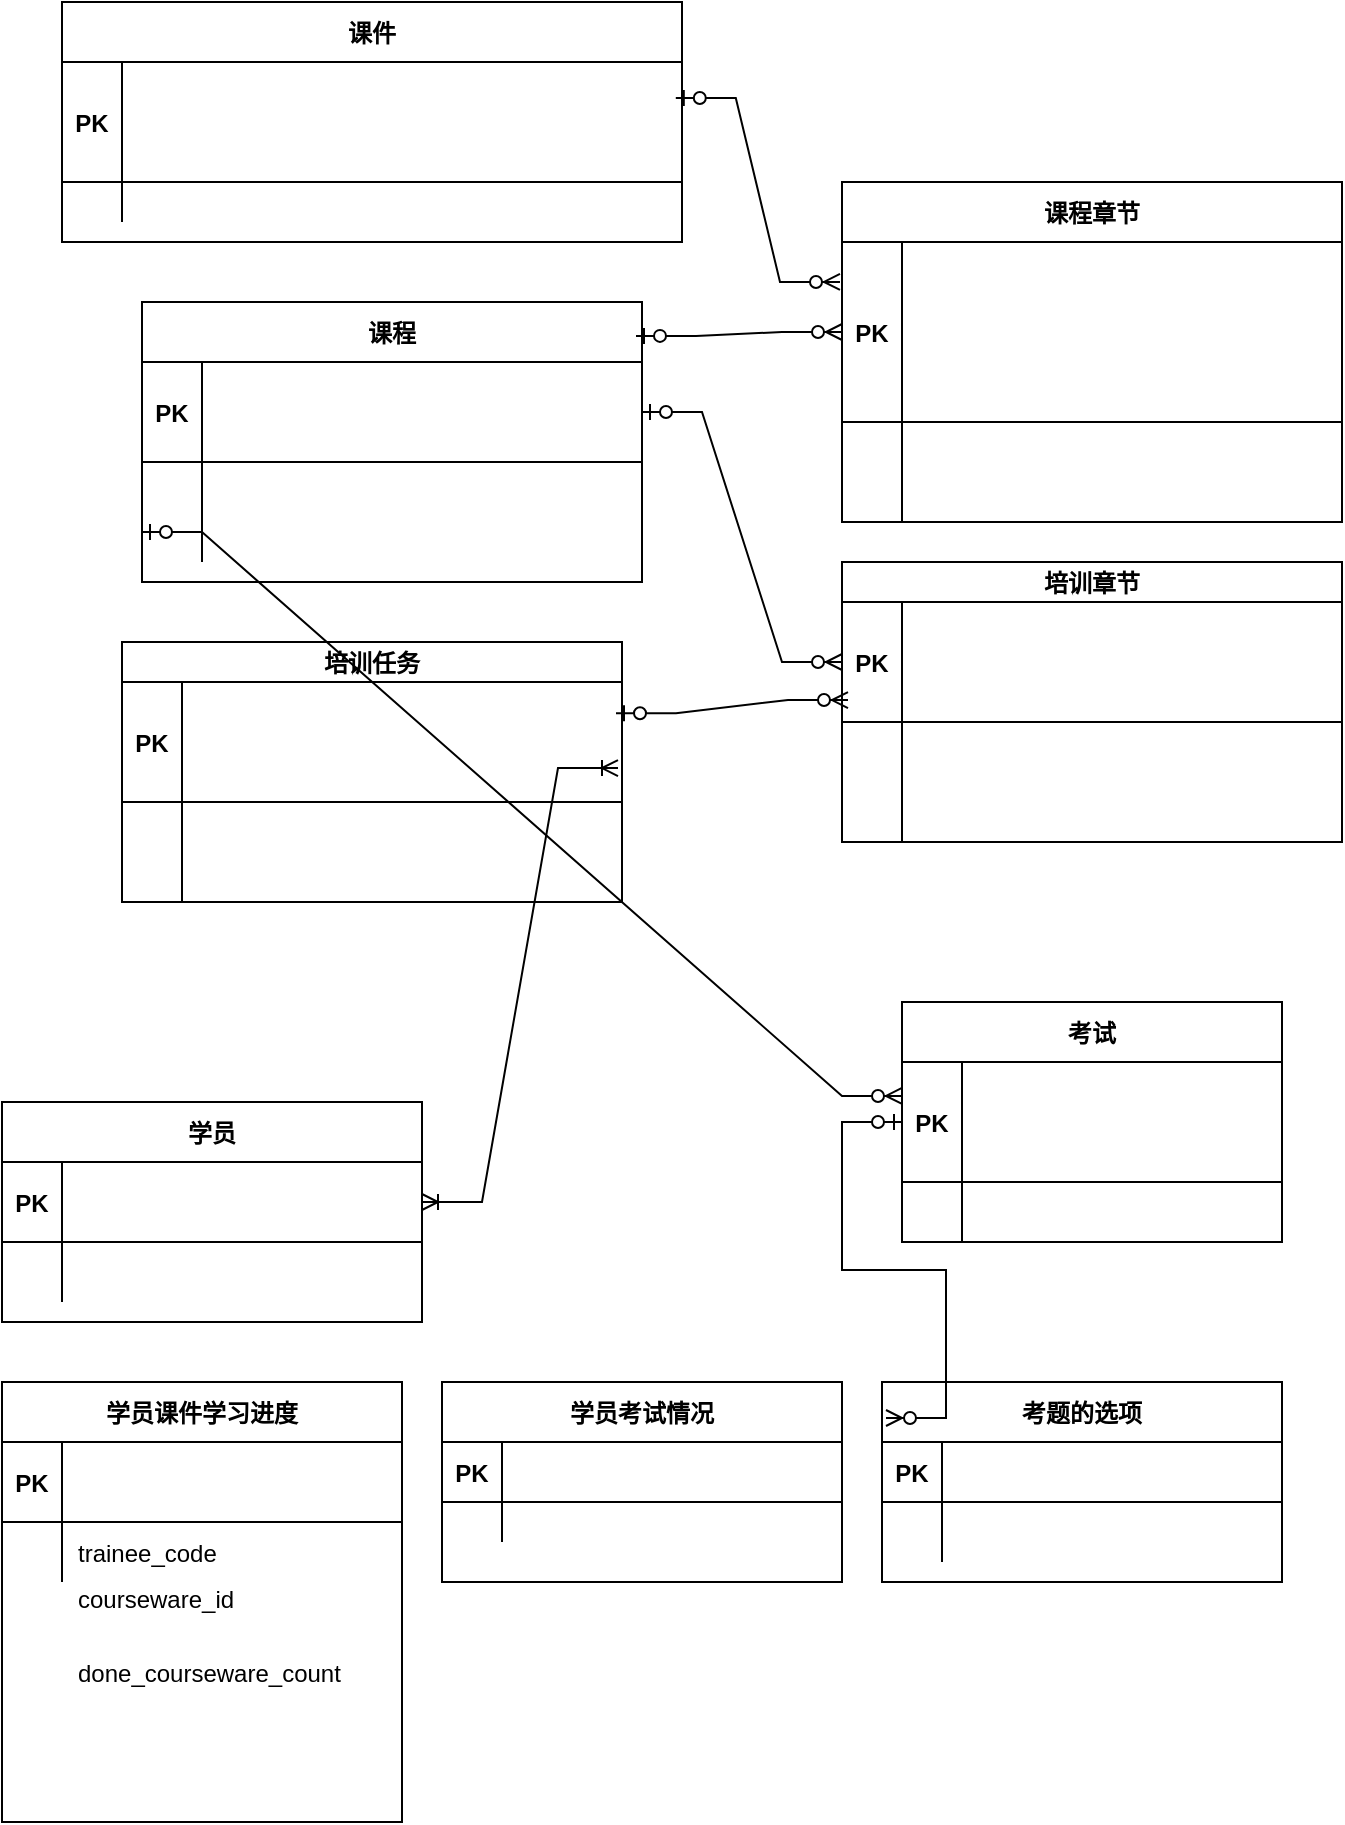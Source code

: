 <mxfile version="20.4.0" type="github">
  <diagram id="R2lEEEUBdFMjLlhIrx00" name="Page-1">
    <mxGraphModel dx="1422" dy="762" grid="1" gridSize="10" guides="1" tooltips="1" connect="1" arrows="1" fold="1" page="1" pageScale="1" pageWidth="850" pageHeight="1100" math="0" shadow="0" extFonts="Permanent Marker^https://fonts.googleapis.com/css?family=Permanent+Marker">
      <root>
        <mxCell id="0" />
        <mxCell id="1" parent="0" />
        <mxCell id="C-vyLk0tnHw3VtMMgP7b-2" value="课程" style="shape=table;startSize=30;container=1;collapsible=1;childLayout=tableLayout;fixedRows=1;rowLines=0;fontStyle=1;align=center;resizeLast=1;" parent="1" vertex="1">
          <mxGeometry x="120" y="170" width="250" height="140" as="geometry" />
        </mxCell>
        <mxCell id="C-vyLk0tnHw3VtMMgP7b-3" value="" style="shape=partialRectangle;collapsible=0;dropTarget=0;pointerEvents=0;fillColor=none;points=[[0,0.5],[1,0.5]];portConstraint=eastwest;top=0;left=0;right=0;bottom=1;" parent="C-vyLk0tnHw3VtMMgP7b-2" vertex="1">
          <mxGeometry y="30" width="250" height="50" as="geometry" />
        </mxCell>
        <mxCell id="C-vyLk0tnHw3VtMMgP7b-4" value="PK" style="shape=partialRectangle;overflow=hidden;connectable=0;fillColor=none;top=0;left=0;bottom=0;right=0;fontStyle=1;" parent="C-vyLk0tnHw3VtMMgP7b-3" vertex="1">
          <mxGeometry width="30" height="50" as="geometry">
            <mxRectangle width="30" height="50" as="alternateBounds" />
          </mxGeometry>
        </mxCell>
        <mxCell id="C-vyLk0tnHw3VtMMgP7b-5" value="" style="shape=partialRectangle;overflow=hidden;connectable=0;fillColor=none;top=0;left=0;bottom=0;right=0;align=left;spacingLeft=6;fontStyle=5;" parent="C-vyLk0tnHw3VtMMgP7b-3" vertex="1">
          <mxGeometry x="30" width="220" height="50" as="geometry">
            <mxRectangle width="220" height="50" as="alternateBounds" />
          </mxGeometry>
        </mxCell>
        <mxCell id="C-vyLk0tnHw3VtMMgP7b-6" value="" style="shape=partialRectangle;collapsible=0;dropTarget=0;pointerEvents=0;fillColor=none;points=[[0,0.5],[1,0.5]];portConstraint=eastwest;top=0;left=0;right=0;bottom=0;" parent="C-vyLk0tnHw3VtMMgP7b-2" vertex="1">
          <mxGeometry y="80" width="250" height="20" as="geometry" />
        </mxCell>
        <mxCell id="C-vyLk0tnHw3VtMMgP7b-7" value="" style="shape=partialRectangle;overflow=hidden;connectable=0;fillColor=none;top=0;left=0;bottom=0;right=0;" parent="C-vyLk0tnHw3VtMMgP7b-6" vertex="1">
          <mxGeometry width="30" height="20" as="geometry">
            <mxRectangle width="30" height="20" as="alternateBounds" />
          </mxGeometry>
        </mxCell>
        <mxCell id="C-vyLk0tnHw3VtMMgP7b-8" value="" style="shape=partialRectangle;overflow=hidden;connectable=0;fillColor=none;top=0;left=0;bottom=0;right=0;align=left;spacingLeft=6;" parent="C-vyLk0tnHw3VtMMgP7b-6" vertex="1">
          <mxGeometry x="30" width="220" height="20" as="geometry">
            <mxRectangle width="220" height="20" as="alternateBounds" />
          </mxGeometry>
        </mxCell>
        <mxCell id="C-vyLk0tnHw3VtMMgP7b-9" value="" style="shape=partialRectangle;collapsible=0;dropTarget=0;pointerEvents=0;fillColor=none;points=[[0,0.5],[1,0.5]];portConstraint=eastwest;top=0;left=0;right=0;bottom=0;" parent="C-vyLk0tnHw3VtMMgP7b-2" vertex="1">
          <mxGeometry y="100" width="250" height="30" as="geometry" />
        </mxCell>
        <mxCell id="C-vyLk0tnHw3VtMMgP7b-10" value="" style="shape=partialRectangle;overflow=hidden;connectable=0;fillColor=none;top=0;left=0;bottom=0;right=0;" parent="C-vyLk0tnHw3VtMMgP7b-9" vertex="1">
          <mxGeometry width="30" height="30" as="geometry">
            <mxRectangle width="30" height="30" as="alternateBounds" />
          </mxGeometry>
        </mxCell>
        <mxCell id="C-vyLk0tnHw3VtMMgP7b-11" value="" style="shape=partialRectangle;overflow=hidden;connectable=0;fillColor=none;top=0;left=0;bottom=0;right=0;align=left;spacingLeft=6;" parent="C-vyLk0tnHw3VtMMgP7b-9" vertex="1">
          <mxGeometry x="30" width="220" height="30" as="geometry">
            <mxRectangle width="220" height="30" as="alternateBounds" />
          </mxGeometry>
        </mxCell>
        <mxCell id="C-vyLk0tnHw3VtMMgP7b-13" value="培训任务" style="shape=table;startSize=20;container=1;collapsible=1;childLayout=tableLayout;fixedRows=1;rowLines=0;fontStyle=1;align=center;resizeLast=1;" parent="1" vertex="1">
          <mxGeometry x="110" y="340" width="250" height="130" as="geometry" />
        </mxCell>
        <mxCell id="C-vyLk0tnHw3VtMMgP7b-14" value="" style="shape=partialRectangle;collapsible=0;dropTarget=0;pointerEvents=0;fillColor=none;points=[[0,0.5],[1,0.5]];portConstraint=eastwest;top=0;left=0;right=0;bottom=1;" parent="C-vyLk0tnHw3VtMMgP7b-13" vertex="1">
          <mxGeometry y="20" width="250" height="60" as="geometry" />
        </mxCell>
        <mxCell id="C-vyLk0tnHw3VtMMgP7b-15" value="PK" style="shape=partialRectangle;overflow=hidden;connectable=0;fillColor=none;top=0;left=0;bottom=0;right=0;fontStyle=1;" parent="C-vyLk0tnHw3VtMMgP7b-14" vertex="1">
          <mxGeometry width="30" height="60" as="geometry">
            <mxRectangle width="30" height="60" as="alternateBounds" />
          </mxGeometry>
        </mxCell>
        <mxCell id="C-vyLk0tnHw3VtMMgP7b-16" value="" style="shape=partialRectangle;overflow=hidden;connectable=0;fillColor=none;top=0;left=0;bottom=0;right=0;align=left;spacingLeft=6;fontStyle=5;" parent="C-vyLk0tnHw3VtMMgP7b-14" vertex="1">
          <mxGeometry x="30" width="220" height="60" as="geometry">
            <mxRectangle width="220" height="60" as="alternateBounds" />
          </mxGeometry>
        </mxCell>
        <mxCell id="C-vyLk0tnHw3VtMMgP7b-17" value="" style="shape=partialRectangle;collapsible=0;dropTarget=0;pointerEvents=0;fillColor=none;points=[[0,0.5],[1,0.5]];portConstraint=eastwest;top=0;left=0;right=0;bottom=0;" parent="C-vyLk0tnHw3VtMMgP7b-13" vertex="1">
          <mxGeometry y="80" width="250" height="20" as="geometry" />
        </mxCell>
        <mxCell id="C-vyLk0tnHw3VtMMgP7b-18" value="" style="shape=partialRectangle;overflow=hidden;connectable=0;fillColor=none;top=0;left=0;bottom=0;right=0;" parent="C-vyLk0tnHw3VtMMgP7b-17" vertex="1">
          <mxGeometry width="30" height="20" as="geometry">
            <mxRectangle width="30" height="20" as="alternateBounds" />
          </mxGeometry>
        </mxCell>
        <mxCell id="C-vyLk0tnHw3VtMMgP7b-19" value="" style="shape=partialRectangle;overflow=hidden;connectable=0;fillColor=none;top=0;left=0;bottom=0;right=0;align=left;spacingLeft=6;" parent="C-vyLk0tnHw3VtMMgP7b-17" vertex="1">
          <mxGeometry x="30" width="220" height="20" as="geometry">
            <mxRectangle width="220" height="20" as="alternateBounds" />
          </mxGeometry>
        </mxCell>
        <mxCell id="C-vyLk0tnHw3VtMMgP7b-20" value="" style="shape=partialRectangle;collapsible=0;dropTarget=0;pointerEvents=0;fillColor=none;points=[[0,0.5],[1,0.5]];portConstraint=eastwest;top=0;left=0;right=0;bottom=0;" parent="C-vyLk0tnHw3VtMMgP7b-13" vertex="1">
          <mxGeometry y="100" width="250" height="30" as="geometry" />
        </mxCell>
        <mxCell id="C-vyLk0tnHw3VtMMgP7b-21" value="" style="shape=partialRectangle;overflow=hidden;connectable=0;fillColor=none;top=0;left=0;bottom=0;right=0;" parent="C-vyLk0tnHw3VtMMgP7b-20" vertex="1">
          <mxGeometry width="30" height="30" as="geometry">
            <mxRectangle width="30" height="30" as="alternateBounds" />
          </mxGeometry>
        </mxCell>
        <mxCell id="C-vyLk0tnHw3VtMMgP7b-22" value="" style="shape=partialRectangle;overflow=hidden;connectable=0;fillColor=none;top=0;left=0;bottom=0;right=0;align=left;spacingLeft=6;" parent="C-vyLk0tnHw3VtMMgP7b-20" vertex="1">
          <mxGeometry x="30" width="220" height="30" as="geometry">
            <mxRectangle width="220" height="30" as="alternateBounds" />
          </mxGeometry>
        </mxCell>
        <mxCell id="C-vyLk0tnHw3VtMMgP7b-23" value="课件" style="shape=table;startSize=30;container=1;collapsible=1;childLayout=tableLayout;fixedRows=1;rowLines=0;fontStyle=1;align=center;resizeLast=1;" parent="1" vertex="1">
          <mxGeometry x="80" y="20" width="310" height="120" as="geometry" />
        </mxCell>
        <mxCell id="C-vyLk0tnHw3VtMMgP7b-24" value="" style="shape=partialRectangle;collapsible=0;dropTarget=0;pointerEvents=0;fillColor=none;points=[[0,0.5],[1,0.5]];portConstraint=eastwest;top=0;left=0;right=0;bottom=1;" parent="C-vyLk0tnHw3VtMMgP7b-23" vertex="1">
          <mxGeometry y="30" width="310" height="60" as="geometry" />
        </mxCell>
        <mxCell id="C-vyLk0tnHw3VtMMgP7b-25" value="PK" style="shape=partialRectangle;overflow=hidden;connectable=0;fillColor=none;top=0;left=0;bottom=0;right=0;fontStyle=1;" parent="C-vyLk0tnHw3VtMMgP7b-24" vertex="1">
          <mxGeometry width="30" height="60" as="geometry">
            <mxRectangle width="30" height="60" as="alternateBounds" />
          </mxGeometry>
        </mxCell>
        <mxCell id="C-vyLk0tnHw3VtMMgP7b-26" value="" style="shape=partialRectangle;overflow=hidden;connectable=0;fillColor=none;top=0;left=0;bottom=0;right=0;align=left;spacingLeft=6;fontStyle=5;" parent="C-vyLk0tnHw3VtMMgP7b-24" vertex="1">
          <mxGeometry x="30" width="280" height="60" as="geometry">
            <mxRectangle width="280" height="60" as="alternateBounds" />
          </mxGeometry>
        </mxCell>
        <mxCell id="C-vyLk0tnHw3VtMMgP7b-27" value="" style="shape=partialRectangle;collapsible=0;dropTarget=0;pointerEvents=0;fillColor=none;points=[[0,0.5],[1,0.5]];portConstraint=eastwest;top=0;left=0;right=0;bottom=0;" parent="C-vyLk0tnHw3VtMMgP7b-23" vertex="1">
          <mxGeometry y="90" width="310" height="20" as="geometry" />
        </mxCell>
        <mxCell id="C-vyLk0tnHw3VtMMgP7b-28" value="" style="shape=partialRectangle;overflow=hidden;connectable=0;fillColor=none;top=0;left=0;bottom=0;right=0;" parent="C-vyLk0tnHw3VtMMgP7b-27" vertex="1">
          <mxGeometry width="30" height="20" as="geometry">
            <mxRectangle width="30" height="20" as="alternateBounds" />
          </mxGeometry>
        </mxCell>
        <mxCell id="C-vyLk0tnHw3VtMMgP7b-29" value="" style="shape=partialRectangle;overflow=hidden;connectable=0;fillColor=none;top=0;left=0;bottom=0;right=0;align=left;spacingLeft=6;" parent="C-vyLk0tnHw3VtMMgP7b-27" vertex="1">
          <mxGeometry x="30" width="280" height="20" as="geometry">
            <mxRectangle width="280" height="20" as="alternateBounds" />
          </mxGeometry>
        </mxCell>
        <mxCell id="Mktw5fWW3j6-jYoLKeii-1" value="考试" style="shape=table;startSize=30;container=1;collapsible=1;childLayout=tableLayout;fixedRows=1;rowLines=0;fontStyle=1;align=center;resizeLast=1;" parent="1" vertex="1">
          <mxGeometry x="500" y="520" width="190" height="120" as="geometry" />
        </mxCell>
        <mxCell id="Mktw5fWW3j6-jYoLKeii-2" value="" style="shape=partialRectangle;collapsible=0;dropTarget=0;pointerEvents=0;fillColor=none;points=[[0,0.5],[1,0.5]];portConstraint=eastwest;top=0;left=0;right=0;bottom=1;" parent="Mktw5fWW3j6-jYoLKeii-1" vertex="1">
          <mxGeometry y="30" width="190" height="60" as="geometry" />
        </mxCell>
        <mxCell id="Mktw5fWW3j6-jYoLKeii-3" value="PK" style="shape=partialRectangle;overflow=hidden;connectable=0;fillColor=none;top=0;left=0;bottom=0;right=0;fontStyle=1;" parent="Mktw5fWW3j6-jYoLKeii-2" vertex="1">
          <mxGeometry width="30" height="60" as="geometry">
            <mxRectangle width="30" height="60" as="alternateBounds" />
          </mxGeometry>
        </mxCell>
        <mxCell id="Mktw5fWW3j6-jYoLKeii-4" value="" style="shape=partialRectangle;overflow=hidden;connectable=0;fillColor=none;top=0;left=0;bottom=0;right=0;align=left;spacingLeft=6;fontStyle=5;" parent="Mktw5fWW3j6-jYoLKeii-2" vertex="1">
          <mxGeometry x="30" width="160" height="60" as="geometry">
            <mxRectangle width="160" height="60" as="alternateBounds" />
          </mxGeometry>
        </mxCell>
        <mxCell id="Mktw5fWW3j6-jYoLKeii-8" value="" style="shape=partialRectangle;collapsible=0;dropTarget=0;pointerEvents=0;fillColor=none;points=[[0,0.5],[1,0.5]];portConstraint=eastwest;top=0;left=0;right=0;bottom=0;" parent="Mktw5fWW3j6-jYoLKeii-1" vertex="1">
          <mxGeometry y="90" width="190" height="30" as="geometry" />
        </mxCell>
        <mxCell id="Mktw5fWW3j6-jYoLKeii-9" value="" style="shape=partialRectangle;overflow=hidden;connectable=0;fillColor=none;top=0;left=0;bottom=0;right=0;" parent="Mktw5fWW3j6-jYoLKeii-8" vertex="1">
          <mxGeometry width="30" height="30" as="geometry">
            <mxRectangle width="30" height="30" as="alternateBounds" />
          </mxGeometry>
        </mxCell>
        <mxCell id="Mktw5fWW3j6-jYoLKeii-10" value="" style="shape=partialRectangle;overflow=hidden;connectable=0;fillColor=none;top=0;left=0;bottom=0;right=0;align=left;spacingLeft=6;" parent="Mktw5fWW3j6-jYoLKeii-8" vertex="1">
          <mxGeometry x="30" width="160" height="30" as="geometry">
            <mxRectangle width="160" height="30" as="alternateBounds" />
          </mxGeometry>
        </mxCell>
        <mxCell id="Mktw5fWW3j6-jYoLKeii-11" value="" style="edgeStyle=entityRelationEdgeStyle;fontSize=12;html=1;endArrow=ERzeroToMany;startArrow=ERzeroToOne;rounded=0;entryX=0;entryY=0.283;entryDx=0;entryDy=0;entryPerimeter=0;exitX=0;exitY=0.5;exitDx=0;exitDy=0;" parent="1" source="C-vyLk0tnHw3VtMMgP7b-9" target="Mktw5fWW3j6-jYoLKeii-2" edge="1">
          <mxGeometry width="100" height="100" relative="1" as="geometry">
            <mxPoint x="780" y="190" as="sourcePoint" />
            <mxPoint x="470" y="340" as="targetPoint" />
          </mxGeometry>
        </mxCell>
        <mxCell id="KMVtgDfKmifv8jmDy2yy-1" value="课程章节" style="shape=table;startSize=30;container=1;collapsible=1;childLayout=tableLayout;fixedRows=1;rowLines=0;fontStyle=1;align=center;resizeLast=1;" parent="1" vertex="1">
          <mxGeometry x="470" y="110" width="250" height="170" as="geometry" />
        </mxCell>
        <mxCell id="KMVtgDfKmifv8jmDy2yy-2" value="" style="shape=partialRectangle;collapsible=0;dropTarget=0;pointerEvents=0;fillColor=none;points=[[0,0.5],[1,0.5]];portConstraint=eastwest;top=0;left=0;right=0;bottom=1;" parent="KMVtgDfKmifv8jmDy2yy-1" vertex="1">
          <mxGeometry y="30" width="250" height="90" as="geometry" />
        </mxCell>
        <mxCell id="KMVtgDfKmifv8jmDy2yy-3" value="PK" style="shape=partialRectangle;overflow=hidden;connectable=0;fillColor=none;top=0;left=0;bottom=0;right=0;fontStyle=1;" parent="KMVtgDfKmifv8jmDy2yy-2" vertex="1">
          <mxGeometry width="30" height="90" as="geometry">
            <mxRectangle width="30" height="90" as="alternateBounds" />
          </mxGeometry>
        </mxCell>
        <mxCell id="KMVtgDfKmifv8jmDy2yy-4" value="" style="shape=partialRectangle;overflow=hidden;connectable=0;fillColor=none;top=0;left=0;bottom=0;right=0;align=left;spacingLeft=6;fontStyle=5;" parent="KMVtgDfKmifv8jmDy2yy-2" vertex="1">
          <mxGeometry x="30" width="220" height="90" as="geometry">
            <mxRectangle width="220" height="90" as="alternateBounds" />
          </mxGeometry>
        </mxCell>
        <mxCell id="KMVtgDfKmifv8jmDy2yy-5" value="" style="shape=partialRectangle;collapsible=0;dropTarget=0;pointerEvents=0;fillColor=none;points=[[0,0.5],[1,0.5]];portConstraint=eastwest;top=0;left=0;right=0;bottom=0;" parent="KMVtgDfKmifv8jmDy2yy-1" vertex="1">
          <mxGeometry y="120" width="250" height="20" as="geometry" />
        </mxCell>
        <mxCell id="KMVtgDfKmifv8jmDy2yy-6" value="" style="shape=partialRectangle;overflow=hidden;connectable=0;fillColor=none;top=0;left=0;bottom=0;right=0;" parent="KMVtgDfKmifv8jmDy2yy-5" vertex="1">
          <mxGeometry width="30" height="20" as="geometry">
            <mxRectangle width="30" height="20" as="alternateBounds" />
          </mxGeometry>
        </mxCell>
        <mxCell id="KMVtgDfKmifv8jmDy2yy-7" value="" style="shape=partialRectangle;overflow=hidden;connectable=0;fillColor=none;top=0;left=0;bottom=0;right=0;align=left;spacingLeft=6;" parent="KMVtgDfKmifv8jmDy2yy-5" vertex="1">
          <mxGeometry x="30" width="220" height="20" as="geometry">
            <mxRectangle width="220" height="20" as="alternateBounds" />
          </mxGeometry>
        </mxCell>
        <mxCell id="KMVtgDfKmifv8jmDy2yy-8" value="" style="shape=partialRectangle;collapsible=0;dropTarget=0;pointerEvents=0;fillColor=none;points=[[0,0.5],[1,0.5]];portConstraint=eastwest;top=0;left=0;right=0;bottom=0;" parent="KMVtgDfKmifv8jmDy2yy-1" vertex="1">
          <mxGeometry y="140" width="250" height="30" as="geometry" />
        </mxCell>
        <mxCell id="KMVtgDfKmifv8jmDy2yy-9" value="" style="shape=partialRectangle;overflow=hidden;connectable=0;fillColor=none;top=0;left=0;bottom=0;right=0;" parent="KMVtgDfKmifv8jmDy2yy-8" vertex="1">
          <mxGeometry width="30" height="30" as="geometry">
            <mxRectangle width="30" height="30" as="alternateBounds" />
          </mxGeometry>
        </mxCell>
        <mxCell id="KMVtgDfKmifv8jmDy2yy-10" value="" style="shape=partialRectangle;overflow=hidden;connectable=0;fillColor=none;top=0;left=0;bottom=0;right=0;align=left;spacingLeft=6;" parent="KMVtgDfKmifv8jmDy2yy-8" vertex="1">
          <mxGeometry x="30" width="220" height="30" as="geometry">
            <mxRectangle width="220" height="30" as="alternateBounds" />
          </mxGeometry>
        </mxCell>
        <mxCell id="KMVtgDfKmifv8jmDy2yy-14" value="" style="edgeStyle=entityRelationEdgeStyle;fontSize=12;html=1;endArrow=ERzeroToMany;startArrow=ERzeroToOne;rounded=0;entryX=0;entryY=0.5;entryDx=0;entryDy=0;exitX=0.988;exitY=0.121;exitDx=0;exitDy=0;exitPerimeter=0;" parent="1" source="C-vyLk0tnHw3VtMMgP7b-2" target="KMVtgDfKmifv8jmDy2yy-2" edge="1">
          <mxGeometry width="100" height="100" relative="1" as="geometry">
            <mxPoint x="360" y="260" as="sourcePoint" />
            <mxPoint x="330" y="220" as="targetPoint" />
          </mxGeometry>
        </mxCell>
        <mxCell id="KMVtgDfKmifv8jmDy2yy-16" value="" style="edgeStyle=entityRelationEdgeStyle;fontSize=12;html=1;endArrow=ERzeroToMany;startArrow=ERzeroToOne;rounded=0;exitX=0.99;exitY=0.3;exitDx=0;exitDy=0;exitPerimeter=0;entryX=-0.004;entryY=0.222;entryDx=0;entryDy=0;entryPerimeter=0;" parent="1" source="C-vyLk0tnHw3VtMMgP7b-24" target="KMVtgDfKmifv8jmDy2yy-2" edge="1">
          <mxGeometry width="100" height="100" relative="1" as="geometry">
            <mxPoint x="390" y="70" as="sourcePoint" />
            <mxPoint x="470" y="120" as="targetPoint" />
          </mxGeometry>
        </mxCell>
        <mxCell id="KMVtgDfKmifv8jmDy2yy-27" value="学员" style="shape=table;startSize=30;container=1;collapsible=1;childLayout=tableLayout;fixedRows=1;rowLines=0;fontStyle=1;align=center;resizeLast=1;" parent="1" vertex="1">
          <mxGeometry x="50" y="570" width="210" height="110" as="geometry" />
        </mxCell>
        <mxCell id="KMVtgDfKmifv8jmDy2yy-28" value="" style="shape=partialRectangle;collapsible=0;dropTarget=0;pointerEvents=0;fillColor=none;points=[[0,0.5],[1,0.5]];portConstraint=eastwest;top=0;left=0;right=0;bottom=1;" parent="KMVtgDfKmifv8jmDy2yy-27" vertex="1">
          <mxGeometry y="30" width="210" height="40" as="geometry" />
        </mxCell>
        <mxCell id="KMVtgDfKmifv8jmDy2yy-29" value="PK" style="shape=partialRectangle;overflow=hidden;connectable=0;fillColor=none;top=0;left=0;bottom=0;right=0;fontStyle=1;" parent="KMVtgDfKmifv8jmDy2yy-28" vertex="1">
          <mxGeometry width="30" height="40" as="geometry">
            <mxRectangle width="30" height="40" as="alternateBounds" />
          </mxGeometry>
        </mxCell>
        <mxCell id="KMVtgDfKmifv8jmDy2yy-30" value="" style="shape=partialRectangle;overflow=hidden;connectable=0;fillColor=none;top=0;left=0;bottom=0;right=0;align=left;spacingLeft=6;fontStyle=5;" parent="KMVtgDfKmifv8jmDy2yy-28" vertex="1">
          <mxGeometry x="30" width="180" height="40" as="geometry">
            <mxRectangle width="180" height="40" as="alternateBounds" />
          </mxGeometry>
        </mxCell>
        <mxCell id="KMVtgDfKmifv8jmDy2yy-31" value="" style="shape=partialRectangle;collapsible=0;dropTarget=0;pointerEvents=0;fillColor=none;points=[[0,0.5],[1,0.5]];portConstraint=eastwest;top=0;left=0;right=0;bottom=0;" parent="KMVtgDfKmifv8jmDy2yy-27" vertex="1">
          <mxGeometry y="70" width="210" height="30" as="geometry" />
        </mxCell>
        <mxCell id="KMVtgDfKmifv8jmDy2yy-32" value="" style="shape=partialRectangle;overflow=hidden;connectable=0;fillColor=none;top=0;left=0;bottom=0;right=0;" parent="KMVtgDfKmifv8jmDy2yy-31" vertex="1">
          <mxGeometry width="30" height="30" as="geometry">
            <mxRectangle width="30" height="30" as="alternateBounds" />
          </mxGeometry>
        </mxCell>
        <mxCell id="KMVtgDfKmifv8jmDy2yy-33" value="" style="shape=partialRectangle;overflow=hidden;connectable=0;fillColor=none;top=0;left=0;bottom=0;right=0;align=left;spacingLeft=6;" parent="KMVtgDfKmifv8jmDy2yy-31" vertex="1">
          <mxGeometry x="30" width="180" height="30" as="geometry">
            <mxRectangle width="180" height="30" as="alternateBounds" />
          </mxGeometry>
        </mxCell>
        <mxCell id="KMVtgDfKmifv8jmDy2yy-34" value="" style="edgeStyle=entityRelationEdgeStyle;fontSize=12;html=1;endArrow=ERoneToMany;startArrow=ERoneToMany;rounded=0;exitX=0.992;exitY=0.717;exitDx=0;exitDy=0;entryX=1;entryY=0.5;entryDx=0;entryDy=0;exitPerimeter=0;" parent="1" source="C-vyLk0tnHw3VtMMgP7b-14" target="KMVtgDfKmifv8jmDy2yy-28" edge="1">
          <mxGeometry width="100" height="100" relative="1" as="geometry">
            <mxPoint x="340" y="538" as="sourcePoint" />
            <mxPoint x="430" y="670" as="targetPoint" />
          </mxGeometry>
        </mxCell>
        <mxCell id="KMVtgDfKmifv8jmDy2yy-35" value="考题的选项" style="shape=table;startSize=30;container=1;collapsible=1;childLayout=tableLayout;fixedRows=1;rowLines=0;fontStyle=1;align=center;resizeLast=1;" parent="1" vertex="1">
          <mxGeometry x="490" y="710" width="200" height="100" as="geometry" />
        </mxCell>
        <mxCell id="KMVtgDfKmifv8jmDy2yy-36" value="" style="shape=partialRectangle;collapsible=0;dropTarget=0;pointerEvents=0;fillColor=none;points=[[0,0.5],[1,0.5]];portConstraint=eastwest;top=0;left=0;right=0;bottom=1;" parent="KMVtgDfKmifv8jmDy2yy-35" vertex="1">
          <mxGeometry y="30" width="200" height="30" as="geometry" />
        </mxCell>
        <mxCell id="KMVtgDfKmifv8jmDy2yy-37" value="PK" style="shape=partialRectangle;overflow=hidden;connectable=0;fillColor=none;top=0;left=0;bottom=0;right=0;fontStyle=1;" parent="KMVtgDfKmifv8jmDy2yy-36" vertex="1">
          <mxGeometry width="30" height="30" as="geometry">
            <mxRectangle width="30" height="30" as="alternateBounds" />
          </mxGeometry>
        </mxCell>
        <mxCell id="KMVtgDfKmifv8jmDy2yy-38" value="" style="shape=partialRectangle;overflow=hidden;connectable=0;fillColor=none;top=0;left=0;bottom=0;right=0;align=left;spacingLeft=6;fontStyle=5;" parent="KMVtgDfKmifv8jmDy2yy-36" vertex="1">
          <mxGeometry x="30" width="170" height="30" as="geometry">
            <mxRectangle width="170" height="30" as="alternateBounds" />
          </mxGeometry>
        </mxCell>
        <mxCell id="KMVtgDfKmifv8jmDy2yy-39" value="" style="shape=partialRectangle;collapsible=0;dropTarget=0;pointerEvents=0;fillColor=none;points=[[0,0.5],[1,0.5]];portConstraint=eastwest;top=0;left=0;right=0;bottom=0;" parent="KMVtgDfKmifv8jmDy2yy-35" vertex="1">
          <mxGeometry y="60" width="200" height="30" as="geometry" />
        </mxCell>
        <mxCell id="KMVtgDfKmifv8jmDy2yy-40" value="" style="shape=partialRectangle;overflow=hidden;connectable=0;fillColor=none;top=0;left=0;bottom=0;right=0;" parent="KMVtgDfKmifv8jmDy2yy-39" vertex="1">
          <mxGeometry width="30" height="30" as="geometry">
            <mxRectangle width="30" height="30" as="alternateBounds" />
          </mxGeometry>
        </mxCell>
        <mxCell id="KMVtgDfKmifv8jmDy2yy-41" value="" style="shape=partialRectangle;overflow=hidden;connectable=0;fillColor=none;top=0;left=0;bottom=0;right=0;align=left;spacingLeft=6;" parent="KMVtgDfKmifv8jmDy2yy-39" vertex="1">
          <mxGeometry x="30" width="170" height="30" as="geometry">
            <mxRectangle width="170" height="30" as="alternateBounds" />
          </mxGeometry>
        </mxCell>
        <mxCell id="KMVtgDfKmifv8jmDy2yy-42" value="" style="edgeStyle=entityRelationEdgeStyle;fontSize=12;html=1;endArrow=ERzeroToMany;startArrow=ERzeroToOne;rounded=0;entryX=0.01;entryY=0.18;entryDx=0;entryDy=0;entryPerimeter=0;exitX=0;exitY=0.5;exitDx=0;exitDy=0;" parent="1" source="Mktw5fWW3j6-jYoLKeii-2" target="KMVtgDfKmifv8jmDy2yy-35" edge="1">
          <mxGeometry width="100" height="100" relative="1" as="geometry">
            <mxPoint x="480" y="390" as="sourcePoint" />
            <mxPoint x="550" y="820" as="targetPoint" />
          </mxGeometry>
        </mxCell>
        <mxCell id="KMVtgDfKmifv8jmDy2yy-59" value="学员课件学习进度" style="shape=table;startSize=30;container=1;collapsible=1;childLayout=tableLayout;fixedRows=1;rowLines=0;fontStyle=1;align=center;resizeLast=1;" parent="1" vertex="1">
          <mxGeometry x="50" y="710" width="200" height="220" as="geometry" />
        </mxCell>
        <mxCell id="KMVtgDfKmifv8jmDy2yy-60" value="" style="shape=partialRectangle;collapsible=0;dropTarget=0;pointerEvents=0;fillColor=none;points=[[0,0.5],[1,0.5]];portConstraint=eastwest;top=0;left=0;right=0;bottom=1;" parent="KMVtgDfKmifv8jmDy2yy-59" vertex="1">
          <mxGeometry y="30" width="200" height="40" as="geometry" />
        </mxCell>
        <mxCell id="KMVtgDfKmifv8jmDy2yy-61" value="PK" style="shape=partialRectangle;overflow=hidden;connectable=0;fillColor=none;top=0;left=0;bottom=0;right=0;fontStyle=1;" parent="KMVtgDfKmifv8jmDy2yy-60" vertex="1">
          <mxGeometry width="30" height="40" as="geometry">
            <mxRectangle width="30" height="40" as="alternateBounds" />
          </mxGeometry>
        </mxCell>
        <mxCell id="KMVtgDfKmifv8jmDy2yy-62" value="" style="shape=partialRectangle;overflow=hidden;connectable=0;fillColor=none;top=0;left=0;bottom=0;right=0;align=left;spacingLeft=6;fontStyle=5;" parent="KMVtgDfKmifv8jmDy2yy-60" vertex="1">
          <mxGeometry x="30" width="170" height="40" as="geometry">
            <mxRectangle width="170" height="40" as="alternateBounds" />
          </mxGeometry>
        </mxCell>
        <mxCell id="KMVtgDfKmifv8jmDy2yy-63" value="" style="shape=partialRectangle;collapsible=0;dropTarget=0;pointerEvents=0;fillColor=none;points=[[0,0.5],[1,0.5]];portConstraint=eastwest;top=0;left=0;right=0;bottom=0;" parent="KMVtgDfKmifv8jmDy2yy-59" vertex="1">
          <mxGeometry y="70" width="200" height="30" as="geometry" />
        </mxCell>
        <mxCell id="KMVtgDfKmifv8jmDy2yy-64" value="" style="shape=partialRectangle;overflow=hidden;connectable=0;fillColor=none;top=0;left=0;bottom=0;right=0;" parent="KMVtgDfKmifv8jmDy2yy-63" vertex="1">
          <mxGeometry width="30" height="30" as="geometry">
            <mxRectangle width="30" height="30" as="alternateBounds" />
          </mxGeometry>
        </mxCell>
        <mxCell id="KMVtgDfKmifv8jmDy2yy-65" value="trainee_code" style="shape=partialRectangle;overflow=hidden;connectable=0;fillColor=none;top=0;left=0;bottom=0;right=0;align=left;spacingLeft=6;" parent="KMVtgDfKmifv8jmDy2yy-63" vertex="1">
          <mxGeometry x="30" width="170" height="30" as="geometry">
            <mxRectangle width="170" height="30" as="alternateBounds" />
          </mxGeometry>
        </mxCell>
        <mxCell id="KMVtgDfKmifv8jmDy2yy-66" value="学员考试情况" style="shape=table;startSize=30;container=1;collapsible=1;childLayout=tableLayout;fixedRows=1;rowLines=0;fontStyle=1;align=center;resizeLast=1;" parent="1" vertex="1">
          <mxGeometry x="270" y="710" width="200" height="100" as="geometry" />
        </mxCell>
        <mxCell id="KMVtgDfKmifv8jmDy2yy-67" value="" style="shape=partialRectangle;collapsible=0;dropTarget=0;pointerEvents=0;fillColor=none;points=[[0,0.5],[1,0.5]];portConstraint=eastwest;top=0;left=0;right=0;bottom=1;" parent="KMVtgDfKmifv8jmDy2yy-66" vertex="1">
          <mxGeometry y="30" width="200" height="30" as="geometry" />
        </mxCell>
        <mxCell id="KMVtgDfKmifv8jmDy2yy-68" value="PK" style="shape=partialRectangle;overflow=hidden;connectable=0;fillColor=none;top=0;left=0;bottom=0;right=0;fontStyle=1;" parent="KMVtgDfKmifv8jmDy2yy-67" vertex="1">
          <mxGeometry width="30" height="30" as="geometry">
            <mxRectangle width="30" height="30" as="alternateBounds" />
          </mxGeometry>
        </mxCell>
        <mxCell id="KMVtgDfKmifv8jmDy2yy-69" value="" style="shape=partialRectangle;overflow=hidden;connectable=0;fillColor=none;top=0;left=0;bottom=0;right=0;align=left;spacingLeft=6;fontStyle=5;" parent="KMVtgDfKmifv8jmDy2yy-67" vertex="1">
          <mxGeometry x="30" width="170" height="30" as="geometry">
            <mxRectangle width="170" height="30" as="alternateBounds" />
          </mxGeometry>
        </mxCell>
        <mxCell id="KMVtgDfKmifv8jmDy2yy-70" value="" style="shape=partialRectangle;collapsible=0;dropTarget=0;pointerEvents=0;fillColor=none;points=[[0,0.5],[1,0.5]];portConstraint=eastwest;top=0;left=0;right=0;bottom=0;" parent="KMVtgDfKmifv8jmDy2yy-66" vertex="1">
          <mxGeometry y="60" width="200" height="20" as="geometry" />
        </mxCell>
        <mxCell id="KMVtgDfKmifv8jmDy2yy-71" value="" style="shape=partialRectangle;overflow=hidden;connectable=0;fillColor=none;top=0;left=0;bottom=0;right=0;" parent="KMVtgDfKmifv8jmDy2yy-70" vertex="1">
          <mxGeometry width="30" height="20" as="geometry">
            <mxRectangle width="30" height="20" as="alternateBounds" />
          </mxGeometry>
        </mxCell>
        <mxCell id="KMVtgDfKmifv8jmDy2yy-72" value="" style="shape=partialRectangle;overflow=hidden;connectable=0;fillColor=none;top=0;left=0;bottom=0;right=0;align=left;spacingLeft=6;" parent="KMVtgDfKmifv8jmDy2yy-70" vertex="1">
          <mxGeometry x="30" width="170" height="20" as="geometry">
            <mxRectangle width="170" height="20" as="alternateBounds" />
          </mxGeometry>
        </mxCell>
        <mxCell id="gEfSkIbSHGeL7k0ToqW0-1" value="培训章节" style="shape=table;startSize=20;container=1;collapsible=1;childLayout=tableLayout;fixedRows=1;rowLines=0;fontStyle=1;align=center;resizeLast=1;" parent="1" vertex="1">
          <mxGeometry x="470" y="300" width="250" height="140" as="geometry" />
        </mxCell>
        <mxCell id="gEfSkIbSHGeL7k0ToqW0-2" value="" style="shape=partialRectangle;collapsible=0;dropTarget=0;pointerEvents=0;fillColor=none;points=[[0,0.5],[1,0.5]];portConstraint=eastwest;top=0;left=0;right=0;bottom=1;" parent="gEfSkIbSHGeL7k0ToqW0-1" vertex="1">
          <mxGeometry y="20" width="250" height="60" as="geometry" />
        </mxCell>
        <mxCell id="gEfSkIbSHGeL7k0ToqW0-3" value="PK" style="shape=partialRectangle;overflow=hidden;connectable=0;fillColor=none;top=0;left=0;bottom=0;right=0;fontStyle=1;" parent="gEfSkIbSHGeL7k0ToqW0-2" vertex="1">
          <mxGeometry width="30" height="60" as="geometry">
            <mxRectangle width="30" height="60" as="alternateBounds" />
          </mxGeometry>
        </mxCell>
        <mxCell id="gEfSkIbSHGeL7k0ToqW0-4" value="" style="shape=partialRectangle;overflow=hidden;connectable=0;fillColor=none;top=0;left=0;bottom=0;right=0;align=left;spacingLeft=6;fontStyle=5;" parent="gEfSkIbSHGeL7k0ToqW0-2" vertex="1">
          <mxGeometry x="30" width="220" height="60" as="geometry">
            <mxRectangle width="220" height="60" as="alternateBounds" />
          </mxGeometry>
        </mxCell>
        <mxCell id="gEfSkIbSHGeL7k0ToqW0-5" value="" style="shape=partialRectangle;collapsible=0;dropTarget=0;pointerEvents=0;fillColor=none;points=[[0,0.5],[1,0.5]];portConstraint=eastwest;top=0;left=0;right=0;bottom=0;" parent="gEfSkIbSHGeL7k0ToqW0-1" vertex="1">
          <mxGeometry y="80" width="250" height="30" as="geometry" />
        </mxCell>
        <mxCell id="gEfSkIbSHGeL7k0ToqW0-6" value="" style="shape=partialRectangle;overflow=hidden;connectable=0;fillColor=none;top=0;left=0;bottom=0;right=0;" parent="gEfSkIbSHGeL7k0ToqW0-5" vertex="1">
          <mxGeometry width="30" height="30" as="geometry">
            <mxRectangle width="30" height="30" as="alternateBounds" />
          </mxGeometry>
        </mxCell>
        <mxCell id="gEfSkIbSHGeL7k0ToqW0-7" value="" style="shape=partialRectangle;overflow=hidden;connectable=0;fillColor=none;top=0;left=0;bottom=0;right=0;align=left;spacingLeft=6;" parent="gEfSkIbSHGeL7k0ToqW0-5" vertex="1">
          <mxGeometry x="30" width="220" height="30" as="geometry">
            <mxRectangle width="220" height="30" as="alternateBounds" />
          </mxGeometry>
        </mxCell>
        <mxCell id="gEfSkIbSHGeL7k0ToqW0-8" value="" style="shape=partialRectangle;collapsible=0;dropTarget=0;pointerEvents=0;fillColor=none;points=[[0,0.5],[1,0.5]];portConstraint=eastwest;top=0;left=0;right=0;bottom=0;" parent="gEfSkIbSHGeL7k0ToqW0-1" vertex="1">
          <mxGeometry y="110" width="250" height="30" as="geometry" />
        </mxCell>
        <mxCell id="gEfSkIbSHGeL7k0ToqW0-9" value="" style="shape=partialRectangle;overflow=hidden;connectable=0;fillColor=none;top=0;left=0;bottom=0;right=0;" parent="gEfSkIbSHGeL7k0ToqW0-8" vertex="1">
          <mxGeometry width="30" height="30" as="geometry">
            <mxRectangle width="30" height="30" as="alternateBounds" />
          </mxGeometry>
        </mxCell>
        <mxCell id="gEfSkIbSHGeL7k0ToqW0-10" value="" style="shape=partialRectangle;overflow=hidden;connectable=0;fillColor=none;top=0;left=0;bottom=0;right=0;align=left;spacingLeft=6;" parent="gEfSkIbSHGeL7k0ToqW0-8" vertex="1">
          <mxGeometry x="30" width="220" height="30" as="geometry">
            <mxRectangle width="220" height="30" as="alternateBounds" />
          </mxGeometry>
        </mxCell>
        <mxCell id="gEfSkIbSHGeL7k0ToqW0-11" value="" style="edgeStyle=entityRelationEdgeStyle;fontSize=12;html=1;endArrow=ERzeroToMany;startArrow=ERzeroToOne;rounded=0;" parent="1" source="C-vyLk0tnHw3VtMMgP7b-3" target="gEfSkIbSHGeL7k0ToqW0-2" edge="1">
          <mxGeometry width="100" height="100" relative="1" as="geometry">
            <mxPoint x="220" y="370" as="sourcePoint" />
            <mxPoint x="300" y="420" as="targetPoint" />
          </mxGeometry>
        </mxCell>
        <mxCell id="gEfSkIbSHGeL7k0ToqW0-12" value="" style="edgeStyle=entityRelationEdgeStyle;fontSize=12;html=1;endArrow=ERzeroToMany;startArrow=ERzeroToOne;rounded=0;exitX=0.988;exitY=0.26;exitDx=0;exitDy=0;exitPerimeter=0;entryX=0.012;entryY=0.817;entryDx=0;entryDy=0;entryPerimeter=0;" parent="1" source="C-vyLk0tnHw3VtMMgP7b-14" target="gEfSkIbSHGeL7k0ToqW0-2" edge="1">
          <mxGeometry width="100" height="100" relative="1" as="geometry">
            <mxPoint x="330" y="490" as="sourcePoint" />
            <mxPoint x="470" y="400" as="targetPoint" />
          </mxGeometry>
        </mxCell>
        <mxCell id="9leBmaDQfJXgAobExEgE-1" value="courseware_id&#xa;" style="shape=partialRectangle;overflow=hidden;connectable=0;fillColor=none;top=0;left=0;bottom=0;right=0;align=left;spacingLeft=6;" vertex="1" parent="1">
          <mxGeometry x="80" y="810" width="170" height="30" as="geometry">
            <mxRectangle width="170" height="30" as="alternateBounds" />
          </mxGeometry>
        </mxCell>
        <mxCell id="9leBmaDQfJXgAobExEgE-2" value="done_courseware_count" style="shape=partialRectangle;overflow=hidden;connectable=0;fillColor=none;top=0;left=0;bottom=0;right=0;align=left;spacingLeft=6;" vertex="1" parent="1">
          <mxGeometry x="80" y="840" width="170" height="30" as="geometry">
            <mxRectangle width="170" height="30" as="alternateBounds" />
          </mxGeometry>
        </mxCell>
      </root>
    </mxGraphModel>
  </diagram>
</mxfile>
